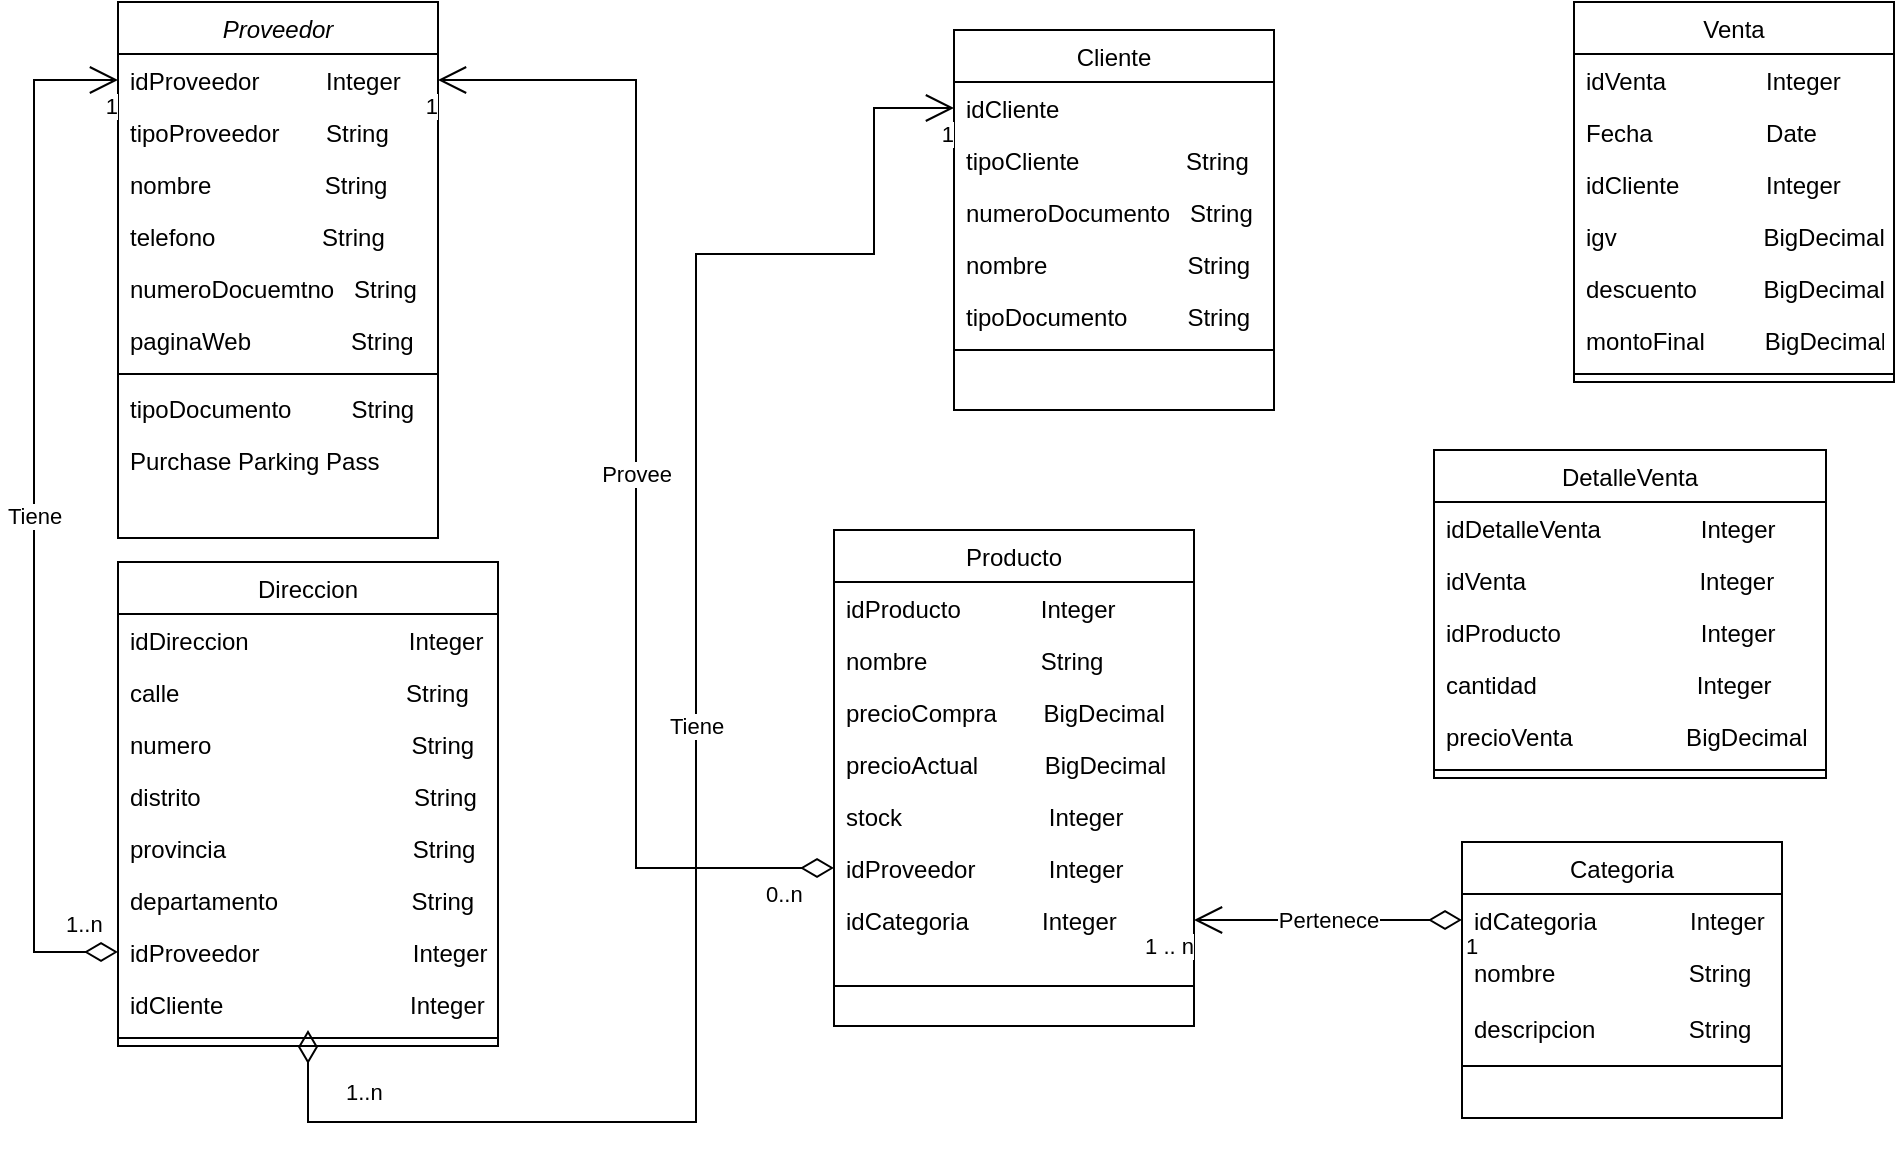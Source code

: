 <mxfile version="22.0.6" type="github">
  <diagram id="C5RBs43oDa-KdzZeNtuy" name="Page-1">
    <mxGraphModel dx="1671" dy="574" grid="1" gridSize="14" guides="1" tooltips="1" connect="1" arrows="1" fold="1" page="1" pageScale="1" pageWidth="690" pageHeight="980" math="0" shadow="0">
      <root>
        <mxCell id="WIyWlLk6GJQsqaUBKTNV-0" />
        <mxCell id="WIyWlLk6GJQsqaUBKTNV-1" parent="WIyWlLk6GJQsqaUBKTNV-0" />
        <mxCell id="zkfFHV4jXpPFQw0GAbJ--0" value="Proveedor" style="swimlane;fontStyle=2;align=center;verticalAlign=top;childLayout=stackLayout;horizontal=1;startSize=26;horizontalStack=0;resizeParent=1;resizeLast=0;collapsible=1;marginBottom=0;rounded=0;shadow=0;strokeWidth=1;" parent="WIyWlLk6GJQsqaUBKTNV-1" vertex="1">
          <mxGeometry x="56" y="14" width="160" height="268" as="geometry">
            <mxRectangle x="230" y="140" width="160" height="26" as="alternateBounds" />
          </mxGeometry>
        </mxCell>
        <mxCell id="zkfFHV4jXpPFQw0GAbJ--1" value="idProveedor          Integer" style="text;align=left;verticalAlign=top;spacingLeft=4;spacingRight=4;overflow=hidden;rotatable=0;points=[[0,0.5],[1,0.5]];portConstraint=eastwest;" parent="zkfFHV4jXpPFQw0GAbJ--0" vertex="1">
          <mxGeometry y="26" width="160" height="26" as="geometry" />
        </mxCell>
        <mxCell id="zkfFHV4jXpPFQw0GAbJ--2" value="tipoProveedor       String" style="text;align=left;verticalAlign=top;spacingLeft=4;spacingRight=4;overflow=hidden;rotatable=0;points=[[0,0.5],[1,0.5]];portConstraint=eastwest;rounded=0;shadow=0;html=0;" parent="zkfFHV4jXpPFQw0GAbJ--0" vertex="1">
          <mxGeometry y="52" width="160" height="26" as="geometry" />
        </mxCell>
        <mxCell id="zkfFHV4jXpPFQw0GAbJ--3" value="nombre                 String" style="text;align=left;verticalAlign=top;spacingLeft=4;spacingRight=4;overflow=hidden;rotatable=0;points=[[0,0.5],[1,0.5]];portConstraint=eastwest;rounded=0;shadow=0;html=0;" parent="zkfFHV4jXpPFQw0GAbJ--0" vertex="1">
          <mxGeometry y="78" width="160" height="26" as="geometry" />
        </mxCell>
        <mxCell id="DCO2wqiV9pH6A_HIt_Pb-0" value="telefono                String" style="text;align=left;verticalAlign=top;spacingLeft=4;spacingRight=4;overflow=hidden;rotatable=0;points=[[0,0.5],[1,0.5]];portConstraint=eastwest;rounded=0;shadow=0;html=0;" vertex="1" parent="zkfFHV4jXpPFQw0GAbJ--0">
          <mxGeometry y="104" width="160" height="26" as="geometry" />
        </mxCell>
        <mxCell id="DCO2wqiV9pH6A_HIt_Pb-5" value="numeroDocuemtno   String" style="text;align=left;verticalAlign=top;spacingLeft=4;spacingRight=4;overflow=hidden;rotatable=0;points=[[0,0.5],[1,0.5]];portConstraint=eastwest;rounded=0;shadow=0;html=0;" vertex="1" parent="zkfFHV4jXpPFQw0GAbJ--0">
          <mxGeometry y="130" width="160" height="26" as="geometry" />
        </mxCell>
        <mxCell id="DCO2wqiV9pH6A_HIt_Pb-7" value="paginaWeb               String" style="text;align=left;verticalAlign=top;spacingLeft=4;spacingRight=4;overflow=hidden;rotatable=0;points=[[0,0.5],[1,0.5]];portConstraint=eastwest;rounded=0;shadow=0;html=0;" vertex="1" parent="zkfFHV4jXpPFQw0GAbJ--0">
          <mxGeometry y="156" width="160" height="26" as="geometry" />
        </mxCell>
        <mxCell id="zkfFHV4jXpPFQw0GAbJ--4" value="" style="line;html=1;strokeWidth=1;align=left;verticalAlign=middle;spacingTop=-1;spacingLeft=3;spacingRight=3;rotatable=0;labelPosition=right;points=[];portConstraint=eastwest;" parent="zkfFHV4jXpPFQw0GAbJ--0" vertex="1">
          <mxGeometry y="182" width="160" height="8" as="geometry" />
        </mxCell>
        <mxCell id="DCO2wqiV9pH6A_HIt_Pb-6" value="tipoDocumento         String" style="text;align=left;verticalAlign=top;spacingLeft=4;spacingRight=4;overflow=hidden;rotatable=0;points=[[0,0.5],[1,0.5]];portConstraint=eastwest;rounded=0;shadow=0;html=0;" vertex="1" parent="zkfFHV4jXpPFQw0GAbJ--0">
          <mxGeometry y="190" width="160" height="26" as="geometry" />
        </mxCell>
        <mxCell id="zkfFHV4jXpPFQw0GAbJ--5" value="Purchase Parking Pass" style="text;align=left;verticalAlign=top;spacingLeft=4;spacingRight=4;overflow=hidden;rotatable=0;points=[[0,0.5],[1,0.5]];portConstraint=eastwest;" parent="zkfFHV4jXpPFQw0GAbJ--0" vertex="1">
          <mxGeometry y="216" width="160" height="26" as="geometry" />
        </mxCell>
        <mxCell id="zkfFHV4jXpPFQw0GAbJ--6" value="Venta" style="swimlane;fontStyle=0;align=center;verticalAlign=top;childLayout=stackLayout;horizontal=1;startSize=26;horizontalStack=0;resizeParent=1;resizeLast=0;collapsible=1;marginBottom=0;rounded=0;shadow=0;strokeWidth=1;" parent="WIyWlLk6GJQsqaUBKTNV-1" vertex="1">
          <mxGeometry x="784" y="14" width="160" height="190" as="geometry">
            <mxRectangle x="130" y="380" width="160" height="26" as="alternateBounds" />
          </mxGeometry>
        </mxCell>
        <mxCell id="zkfFHV4jXpPFQw0GAbJ--7" value="idVenta               Integer" style="text;align=left;verticalAlign=top;spacingLeft=4;spacingRight=4;overflow=hidden;rotatable=0;points=[[0,0.5],[1,0.5]];portConstraint=eastwest;" parent="zkfFHV4jXpPFQw0GAbJ--6" vertex="1">
          <mxGeometry y="26" width="160" height="26" as="geometry" />
        </mxCell>
        <mxCell id="zkfFHV4jXpPFQw0GAbJ--8" value="Fecha                 Date" style="text;align=left;verticalAlign=top;spacingLeft=4;spacingRight=4;overflow=hidden;rotatable=0;points=[[0,0.5],[1,0.5]];portConstraint=eastwest;rounded=0;shadow=0;html=0;" parent="zkfFHV4jXpPFQw0GAbJ--6" vertex="1">
          <mxGeometry y="52" width="160" height="26" as="geometry" />
        </mxCell>
        <mxCell id="DCO2wqiV9pH6A_HIt_Pb-44" value="idCliente             Integer" style="text;align=left;verticalAlign=top;spacingLeft=4;spacingRight=4;overflow=hidden;rotatable=0;points=[[0,0.5],[1,0.5]];portConstraint=eastwest;rounded=0;shadow=0;html=0;" vertex="1" parent="zkfFHV4jXpPFQw0GAbJ--6">
          <mxGeometry y="78" width="160" height="26" as="geometry" />
        </mxCell>
        <mxCell id="DCO2wqiV9pH6A_HIt_Pb-53" value="igv                      BigDecimal" style="text;align=left;verticalAlign=top;spacingLeft=4;spacingRight=4;overflow=hidden;rotatable=0;points=[[0,0.5],[1,0.5]];portConstraint=eastwest;rounded=0;shadow=0;html=0;" vertex="1" parent="zkfFHV4jXpPFQw0GAbJ--6">
          <mxGeometry y="104" width="160" height="26" as="geometry" />
        </mxCell>
        <mxCell id="DCO2wqiV9pH6A_HIt_Pb-54" value="descuento          BigDecimal" style="text;align=left;verticalAlign=top;spacingLeft=4;spacingRight=4;overflow=hidden;rotatable=0;points=[[0,0.5],[1,0.5]];portConstraint=eastwest;rounded=0;shadow=0;html=0;" vertex="1" parent="zkfFHV4jXpPFQw0GAbJ--6">
          <mxGeometry y="130" width="160" height="26" as="geometry" />
        </mxCell>
        <mxCell id="DCO2wqiV9pH6A_HIt_Pb-55" value="montoFinal         BigDecimal" style="text;align=left;verticalAlign=top;spacingLeft=4;spacingRight=4;overflow=hidden;rotatable=0;points=[[0,0.5],[1,0.5]];portConstraint=eastwest;rounded=0;shadow=0;html=0;" vertex="1" parent="zkfFHV4jXpPFQw0GAbJ--6">
          <mxGeometry y="156" width="160" height="26" as="geometry" />
        </mxCell>
        <mxCell id="zkfFHV4jXpPFQw0GAbJ--9" value="" style="line;html=1;strokeWidth=1;align=left;verticalAlign=middle;spacingTop=-1;spacingLeft=3;spacingRight=3;rotatable=0;labelPosition=right;points=[];portConstraint=eastwest;" parent="zkfFHV4jXpPFQw0GAbJ--6" vertex="1">
          <mxGeometry y="182" width="160" height="8" as="geometry" />
        </mxCell>
        <mxCell id="zkfFHV4jXpPFQw0GAbJ--13" value="Producto" style="swimlane;fontStyle=0;align=center;verticalAlign=top;childLayout=stackLayout;horizontal=1;startSize=26;horizontalStack=0;resizeParent=1;resizeLast=0;collapsible=1;marginBottom=0;rounded=0;shadow=0;strokeWidth=1;" parent="WIyWlLk6GJQsqaUBKTNV-1" vertex="1">
          <mxGeometry x="414" y="278" width="180" height="248" as="geometry">
            <mxRectangle x="340" y="380" width="170" height="26" as="alternateBounds" />
          </mxGeometry>
        </mxCell>
        <mxCell id="zkfFHV4jXpPFQw0GAbJ--14" value="idProducto            Integer" style="text;align=left;verticalAlign=top;spacingLeft=4;spacingRight=4;overflow=hidden;rotatable=0;points=[[0,0.5],[1,0.5]];portConstraint=eastwest;" parent="zkfFHV4jXpPFQw0GAbJ--13" vertex="1">
          <mxGeometry y="26" width="180" height="26" as="geometry" />
        </mxCell>
        <mxCell id="DCO2wqiV9pH6A_HIt_Pb-13" value="nombre                 String" style="text;align=left;verticalAlign=top;spacingLeft=4;spacingRight=4;overflow=hidden;rotatable=0;points=[[0,0.5],[1,0.5]];portConstraint=eastwest;" vertex="1" parent="zkfFHV4jXpPFQw0GAbJ--13">
          <mxGeometry y="52" width="180" height="26" as="geometry" />
        </mxCell>
        <mxCell id="DCO2wqiV9pH6A_HIt_Pb-14" value="precioCompra       BigDecimal" style="text;align=left;verticalAlign=top;spacingLeft=4;spacingRight=4;overflow=hidden;rotatable=0;points=[[0,0.5],[1,0.5]];portConstraint=eastwest;" vertex="1" parent="zkfFHV4jXpPFQw0GAbJ--13">
          <mxGeometry y="78" width="180" height="26" as="geometry" />
        </mxCell>
        <mxCell id="DCO2wqiV9pH6A_HIt_Pb-15" value="precioActual          BigDecimal" style="text;align=left;verticalAlign=top;spacingLeft=4;spacingRight=4;overflow=hidden;rotatable=0;points=[[0,0.5],[1,0.5]];portConstraint=eastwest;" vertex="1" parent="zkfFHV4jXpPFQw0GAbJ--13">
          <mxGeometry y="104" width="180" height="26" as="geometry" />
        </mxCell>
        <mxCell id="DCO2wqiV9pH6A_HIt_Pb-16" value="stock                      Integer" style="text;align=left;verticalAlign=top;spacingLeft=4;spacingRight=4;overflow=hidden;rotatable=0;points=[[0,0.5],[1,0.5]];portConstraint=eastwest;" vertex="1" parent="zkfFHV4jXpPFQw0GAbJ--13">
          <mxGeometry y="130" width="180" height="26" as="geometry" />
        </mxCell>
        <mxCell id="DCO2wqiV9pH6A_HIt_Pb-18" value="idProveedor           Integer" style="text;align=left;verticalAlign=top;spacingLeft=4;spacingRight=4;overflow=hidden;rotatable=0;points=[[0,0.5],[1,0.5]];portConstraint=eastwest;" vertex="1" parent="zkfFHV4jXpPFQw0GAbJ--13">
          <mxGeometry y="156" width="180" height="26" as="geometry" />
        </mxCell>
        <mxCell id="DCO2wqiV9pH6A_HIt_Pb-32" value="idCategoria           Integer" style="text;align=left;verticalAlign=top;spacingLeft=4;spacingRight=4;overflow=hidden;rotatable=0;points=[[0,0.5],[1,0.5]];portConstraint=eastwest;" vertex="1" parent="zkfFHV4jXpPFQw0GAbJ--13">
          <mxGeometry y="182" width="180" height="26" as="geometry" />
        </mxCell>
        <mxCell id="zkfFHV4jXpPFQw0GAbJ--15" value="" style="line;html=1;strokeWidth=1;align=left;verticalAlign=middle;spacingTop=-1;spacingLeft=3;spacingRight=3;rotatable=0;labelPosition=right;points=[];portConstraint=eastwest;" parent="zkfFHV4jXpPFQw0GAbJ--13" vertex="1">
          <mxGeometry y="208" width="180" height="40" as="geometry" />
        </mxCell>
        <mxCell id="zkfFHV4jXpPFQw0GAbJ--17" value="Cliente" style="swimlane;fontStyle=0;align=center;verticalAlign=top;childLayout=stackLayout;horizontal=1;startSize=26;horizontalStack=0;resizeParent=1;resizeLast=0;collapsible=1;marginBottom=0;rounded=0;shadow=0;strokeWidth=1;" parent="WIyWlLk6GJQsqaUBKTNV-1" vertex="1">
          <mxGeometry x="474" y="28" width="160" height="190" as="geometry">
            <mxRectangle x="550" y="140" width="160" height="26" as="alternateBounds" />
          </mxGeometry>
        </mxCell>
        <mxCell id="zkfFHV4jXpPFQw0GAbJ--18" value="idCliente" style="text;align=left;verticalAlign=top;spacingLeft=4;spacingRight=4;overflow=hidden;rotatable=0;points=[[0,0.5],[1,0.5]];portConstraint=eastwest;" parent="zkfFHV4jXpPFQw0GAbJ--17" vertex="1">
          <mxGeometry y="26" width="160" height="26" as="geometry" />
        </mxCell>
        <mxCell id="zkfFHV4jXpPFQw0GAbJ--19" value="tipoCliente                String" style="text;align=left;verticalAlign=top;spacingLeft=4;spacingRight=4;overflow=hidden;rotatable=0;points=[[0,0.5],[1,0.5]];portConstraint=eastwest;rounded=0;shadow=0;html=0;" parent="zkfFHV4jXpPFQw0GAbJ--17" vertex="1">
          <mxGeometry y="52" width="160" height="26" as="geometry" />
        </mxCell>
        <mxCell id="zkfFHV4jXpPFQw0GAbJ--20" value="numeroDocumento   String" style="text;align=left;verticalAlign=top;spacingLeft=4;spacingRight=4;overflow=hidden;rotatable=0;points=[[0,0.5],[1,0.5]];portConstraint=eastwest;rounded=0;shadow=0;html=0;" parent="zkfFHV4jXpPFQw0GAbJ--17" vertex="1">
          <mxGeometry y="78" width="160" height="26" as="geometry" />
        </mxCell>
        <mxCell id="zkfFHV4jXpPFQw0GAbJ--21" value="nombre                     String" style="text;align=left;verticalAlign=top;spacingLeft=4;spacingRight=4;overflow=hidden;rotatable=0;points=[[0,0.5],[1,0.5]];portConstraint=eastwest;rounded=0;shadow=0;html=0;" parent="zkfFHV4jXpPFQw0GAbJ--17" vertex="1">
          <mxGeometry y="104" width="160" height="26" as="geometry" />
        </mxCell>
        <mxCell id="zkfFHV4jXpPFQw0GAbJ--22" value="tipoDocumento         String" style="text;align=left;verticalAlign=top;spacingLeft=4;spacingRight=4;overflow=hidden;rotatable=0;points=[[0,0.5],[1,0.5]];portConstraint=eastwest;rounded=0;shadow=0;html=0;" parent="zkfFHV4jXpPFQw0GAbJ--17" vertex="1">
          <mxGeometry y="130" width="160" height="26" as="geometry" />
        </mxCell>
        <mxCell id="zkfFHV4jXpPFQw0GAbJ--23" value="" style="line;html=1;strokeWidth=1;align=left;verticalAlign=middle;spacingTop=-1;spacingLeft=3;spacingRight=3;rotatable=0;labelPosition=right;points=[];portConstraint=eastwest;" parent="zkfFHV4jXpPFQw0GAbJ--17" vertex="1">
          <mxGeometry y="156" width="160" height="8" as="geometry" />
        </mxCell>
        <mxCell id="DCO2wqiV9pH6A_HIt_Pb-1" value="Direccion" style="swimlane;fontStyle=0;align=center;verticalAlign=top;childLayout=stackLayout;horizontal=1;startSize=26;horizontalStack=0;resizeParent=1;resizeLast=0;collapsible=1;marginBottom=0;rounded=0;shadow=0;strokeWidth=1;" vertex="1" parent="WIyWlLk6GJQsqaUBKTNV-1">
          <mxGeometry x="56" y="294" width="190" height="242" as="geometry">
            <mxRectangle x="340" y="380" width="170" height="26" as="alternateBounds" />
          </mxGeometry>
        </mxCell>
        <mxCell id="DCO2wqiV9pH6A_HIt_Pb-4" value="idDireccion                        Integer" style="text;align=left;verticalAlign=top;spacingLeft=4;spacingRight=4;overflow=hidden;rotatable=0;points=[[0,0.5],[1,0.5]];portConstraint=eastwest;" vertex="1" parent="DCO2wqiV9pH6A_HIt_Pb-1">
          <mxGeometry y="26" width="190" height="26" as="geometry" />
        </mxCell>
        <mxCell id="DCO2wqiV9pH6A_HIt_Pb-2" value="calle                                  String" style="text;align=left;verticalAlign=top;spacingLeft=4;spacingRight=4;overflow=hidden;rotatable=0;points=[[0,0.5],[1,0.5]];portConstraint=eastwest;" vertex="1" parent="DCO2wqiV9pH6A_HIt_Pb-1">
          <mxGeometry y="52" width="190" height="26" as="geometry" />
        </mxCell>
        <mxCell id="DCO2wqiV9pH6A_HIt_Pb-8" value="numero                              String" style="text;align=left;verticalAlign=top;spacingLeft=4;spacingRight=4;overflow=hidden;rotatable=0;points=[[0,0.5],[1,0.5]];portConstraint=eastwest;" vertex="1" parent="DCO2wqiV9pH6A_HIt_Pb-1">
          <mxGeometry y="78" width="190" height="26" as="geometry" />
        </mxCell>
        <mxCell id="DCO2wqiV9pH6A_HIt_Pb-9" value="distrito                                String" style="text;align=left;verticalAlign=top;spacingLeft=4;spacingRight=4;overflow=hidden;rotatable=0;points=[[0,0.5],[1,0.5]];portConstraint=eastwest;" vertex="1" parent="DCO2wqiV9pH6A_HIt_Pb-1">
          <mxGeometry y="104" width="190" height="26" as="geometry" />
        </mxCell>
        <mxCell id="DCO2wqiV9pH6A_HIt_Pb-10" value="provincia                            String" style="text;align=left;verticalAlign=top;spacingLeft=4;spacingRight=4;overflow=hidden;rotatable=0;points=[[0,0.5],[1,0.5]];portConstraint=eastwest;" vertex="1" parent="DCO2wqiV9pH6A_HIt_Pb-1">
          <mxGeometry y="130" width="190" height="26" as="geometry" />
        </mxCell>
        <mxCell id="DCO2wqiV9pH6A_HIt_Pb-11" value="departamento                    String" style="text;align=left;verticalAlign=top;spacingLeft=4;spacingRight=4;overflow=hidden;rotatable=0;points=[[0,0.5],[1,0.5]];portConstraint=eastwest;" vertex="1" parent="DCO2wqiV9pH6A_HIt_Pb-1">
          <mxGeometry y="156" width="190" height="26" as="geometry" />
        </mxCell>
        <mxCell id="DCO2wqiV9pH6A_HIt_Pb-35" value="idProveedor                       Integer" style="text;align=left;verticalAlign=top;spacingLeft=4;spacingRight=4;overflow=hidden;rotatable=0;points=[[0,0.5],[1,0.5]];portConstraint=eastwest;" vertex="1" parent="DCO2wqiV9pH6A_HIt_Pb-1">
          <mxGeometry y="182" width="190" height="26" as="geometry" />
        </mxCell>
        <mxCell id="DCO2wqiV9pH6A_HIt_Pb-36" value="idCliente                            Integer" style="text;align=left;verticalAlign=top;spacingLeft=4;spacingRight=4;overflow=hidden;rotatable=0;points=[[0,0.5],[1,0.5]];portConstraint=eastwest;" vertex="1" parent="DCO2wqiV9pH6A_HIt_Pb-1">
          <mxGeometry y="208" width="190" height="26" as="geometry" />
        </mxCell>
        <mxCell id="DCO2wqiV9pH6A_HIt_Pb-3" value="" style="line;html=1;strokeWidth=1;align=left;verticalAlign=middle;spacingTop=-1;spacingLeft=3;spacingRight=3;rotatable=0;labelPosition=right;points=[];portConstraint=eastwest;" vertex="1" parent="DCO2wqiV9pH6A_HIt_Pb-1">
          <mxGeometry y="234" width="190" height="8" as="geometry" />
        </mxCell>
        <mxCell id="DCO2wqiV9pH6A_HIt_Pb-19" value="Provee" style="endArrow=open;html=1;endSize=12;startArrow=diamondThin;startSize=14;startFill=0;edgeStyle=orthogonalEdgeStyle;rounded=0;" edge="1" parent="WIyWlLk6GJQsqaUBKTNV-1" source="DCO2wqiV9pH6A_HIt_Pb-18" target="zkfFHV4jXpPFQw0GAbJ--1">
          <mxGeometry relative="1" as="geometry">
            <mxPoint x="454" y="318" as="sourcePoint" />
            <mxPoint x="614" y="318" as="targetPoint" />
          </mxGeometry>
        </mxCell>
        <mxCell id="DCO2wqiV9pH6A_HIt_Pb-20" value="0..n" style="edgeLabel;resizable=0;html=1;align=left;verticalAlign=top;" connectable="0" vertex="1" parent="DCO2wqiV9pH6A_HIt_Pb-19">
          <mxGeometry x="-1" relative="1" as="geometry">
            <mxPoint x="-36" as="offset" />
          </mxGeometry>
        </mxCell>
        <mxCell id="DCO2wqiV9pH6A_HIt_Pb-21" value="1" style="edgeLabel;resizable=0;html=1;align=right;verticalAlign=top;" connectable="0" vertex="1" parent="DCO2wqiV9pH6A_HIt_Pb-19">
          <mxGeometry x="1" relative="1" as="geometry" />
        </mxCell>
        <mxCell id="DCO2wqiV9pH6A_HIt_Pb-23" value="Categoria" style="swimlane;fontStyle=0;align=center;verticalAlign=top;childLayout=stackLayout;horizontal=1;startSize=26;horizontalStack=0;resizeParent=1;resizeLast=0;collapsible=1;marginBottom=0;rounded=0;shadow=0;strokeWidth=1;" vertex="1" parent="WIyWlLk6GJQsqaUBKTNV-1">
          <mxGeometry x="728" y="434" width="160" height="138" as="geometry">
            <mxRectangle x="130" y="380" width="160" height="26" as="alternateBounds" />
          </mxGeometry>
        </mxCell>
        <mxCell id="DCO2wqiV9pH6A_HIt_Pb-24" value="idCategoria              Integer" style="text;align=left;verticalAlign=top;spacingLeft=4;spacingRight=4;overflow=hidden;rotatable=0;points=[[0,0.5],[1,0.5]];portConstraint=eastwest;" vertex="1" parent="DCO2wqiV9pH6A_HIt_Pb-23">
          <mxGeometry y="26" width="160" height="26" as="geometry" />
        </mxCell>
        <mxCell id="DCO2wqiV9pH6A_HIt_Pb-25" value="nombre                    String" style="text;align=left;verticalAlign=top;spacingLeft=4;spacingRight=4;overflow=hidden;rotatable=0;points=[[0,0.5],[1,0.5]];portConstraint=eastwest;rounded=0;shadow=0;html=0;" vertex="1" parent="DCO2wqiV9pH6A_HIt_Pb-23">
          <mxGeometry y="52" width="160" height="28" as="geometry" />
        </mxCell>
        <mxCell id="DCO2wqiV9pH6A_HIt_Pb-33" value="descripcion              String" style="text;align=left;verticalAlign=top;spacingLeft=4;spacingRight=4;overflow=hidden;rotatable=0;points=[[0,0.5],[1,0.5]];portConstraint=eastwest;rounded=0;shadow=0;html=0;" vertex="1" parent="DCO2wqiV9pH6A_HIt_Pb-23">
          <mxGeometry y="80" width="160" height="28" as="geometry" />
        </mxCell>
        <mxCell id="DCO2wqiV9pH6A_HIt_Pb-26" value="" style="line;html=1;strokeWidth=1;align=left;verticalAlign=middle;spacingTop=-1;spacingLeft=3;spacingRight=3;rotatable=0;labelPosition=right;points=[];portConstraint=eastwest;" vertex="1" parent="DCO2wqiV9pH6A_HIt_Pb-23">
          <mxGeometry y="108" width="160" height="8" as="geometry" />
        </mxCell>
        <mxCell id="DCO2wqiV9pH6A_HIt_Pb-29" value="Pertenece" style="endArrow=open;html=1;endSize=12;startArrow=diamondThin;startSize=14;startFill=0;edgeStyle=orthogonalEdgeStyle;rounded=0;" edge="1" parent="WIyWlLk6GJQsqaUBKTNV-1" source="DCO2wqiV9pH6A_HIt_Pb-24" target="DCO2wqiV9pH6A_HIt_Pb-32">
          <mxGeometry relative="1" as="geometry">
            <mxPoint x="444" y="218" as="sourcePoint" />
            <mxPoint x="404" y="108" as="targetPoint" />
          </mxGeometry>
        </mxCell>
        <mxCell id="DCO2wqiV9pH6A_HIt_Pb-30" value="1" style="edgeLabel;resizable=0;html=1;align=left;verticalAlign=top;" connectable="0" vertex="1" parent="DCO2wqiV9pH6A_HIt_Pb-29">
          <mxGeometry x="-1" relative="1" as="geometry" />
        </mxCell>
        <mxCell id="DCO2wqiV9pH6A_HIt_Pb-31" value="1 .. n" style="edgeLabel;resizable=0;html=1;align=right;verticalAlign=top;" connectable="0" vertex="1" parent="DCO2wqiV9pH6A_HIt_Pb-29">
          <mxGeometry x="1" relative="1" as="geometry" />
        </mxCell>
        <mxCell id="DCO2wqiV9pH6A_HIt_Pb-37" value="Tiene" style="endArrow=open;html=1;endSize=12;startArrow=diamondThin;startSize=14;startFill=0;edgeStyle=orthogonalEdgeStyle;rounded=0;entryX=0;entryY=0.5;entryDx=0;entryDy=0;" edge="1" parent="WIyWlLk6GJQsqaUBKTNV-1" source="DCO2wqiV9pH6A_HIt_Pb-35" target="zkfFHV4jXpPFQw0GAbJ--1">
          <mxGeometry relative="1" as="geometry">
            <mxPoint x="474" y="534" as="sourcePoint" />
            <mxPoint x="276" y="140" as="targetPoint" />
            <Array as="points">
              <mxPoint x="14" y="489" />
              <mxPoint x="14" y="53" />
            </Array>
          </mxGeometry>
        </mxCell>
        <mxCell id="DCO2wqiV9pH6A_HIt_Pb-38" value="1..n" style="edgeLabel;resizable=0;html=1;align=left;verticalAlign=top;" connectable="0" vertex="1" parent="DCO2wqiV9pH6A_HIt_Pb-37">
          <mxGeometry x="-1" relative="1" as="geometry">
            <mxPoint x="-28" y="-27" as="offset" />
          </mxGeometry>
        </mxCell>
        <mxCell id="DCO2wqiV9pH6A_HIt_Pb-39" value="1" style="edgeLabel;resizable=0;html=1;align=right;verticalAlign=top;" connectable="0" vertex="1" parent="DCO2wqiV9pH6A_HIt_Pb-37">
          <mxGeometry x="1" relative="1" as="geometry" />
        </mxCell>
        <mxCell id="DCO2wqiV9pH6A_HIt_Pb-40" value="Tiene" style="endArrow=open;html=1;endSize=12;startArrow=diamondThin;startSize=14;startFill=0;edgeStyle=orthogonalEdgeStyle;rounded=0;" edge="1" parent="WIyWlLk6GJQsqaUBKTNV-1" source="DCO2wqiV9pH6A_HIt_Pb-36" target="zkfFHV4jXpPFQw0GAbJ--18">
          <mxGeometry relative="1" as="geometry">
            <mxPoint x="294" y="546" as="sourcePoint" />
            <mxPoint x="373" y="140" as="targetPoint" />
            <Array as="points">
              <mxPoint x="151" y="574" />
              <mxPoint x="345" y="574" />
              <mxPoint x="345" y="140" />
              <mxPoint x="434" y="140" />
              <mxPoint x="434" y="67" />
            </Array>
          </mxGeometry>
        </mxCell>
        <mxCell id="DCO2wqiV9pH6A_HIt_Pb-41" value="1..n" style="edgeLabel;resizable=0;html=1;align=left;verticalAlign=top;" connectable="0" vertex="1" parent="DCO2wqiV9pH6A_HIt_Pb-40">
          <mxGeometry x="-1" relative="1" as="geometry">
            <mxPoint x="17" y="18" as="offset" />
          </mxGeometry>
        </mxCell>
        <mxCell id="DCO2wqiV9pH6A_HIt_Pb-42" value="1" style="edgeLabel;resizable=0;html=1;align=right;verticalAlign=top;" connectable="0" vertex="1" parent="DCO2wqiV9pH6A_HIt_Pb-40">
          <mxGeometry x="1" relative="1" as="geometry" />
        </mxCell>
        <mxCell id="DCO2wqiV9pH6A_HIt_Pb-46" value="DetalleVenta" style="swimlane;fontStyle=0;align=center;verticalAlign=top;childLayout=stackLayout;horizontal=1;startSize=26;horizontalStack=0;resizeParent=1;resizeLast=0;collapsible=1;marginBottom=0;rounded=0;shadow=0;strokeWidth=1;" vertex="1" parent="WIyWlLk6GJQsqaUBKTNV-1">
          <mxGeometry x="714" y="238" width="196" height="164" as="geometry">
            <mxRectangle x="130" y="380" width="160" height="26" as="alternateBounds" />
          </mxGeometry>
        </mxCell>
        <mxCell id="DCO2wqiV9pH6A_HIt_Pb-47" value="idDetalleVenta               Integer" style="text;align=left;verticalAlign=top;spacingLeft=4;spacingRight=4;overflow=hidden;rotatable=0;points=[[0,0.5],[1,0.5]];portConstraint=eastwest;" vertex="1" parent="DCO2wqiV9pH6A_HIt_Pb-46">
          <mxGeometry y="26" width="196" height="26" as="geometry" />
        </mxCell>
        <mxCell id="DCO2wqiV9pH6A_HIt_Pb-48" value="idVenta                          Integer" style="text;align=left;verticalAlign=top;spacingLeft=4;spacingRight=4;overflow=hidden;rotatable=0;points=[[0,0.5],[1,0.5]];portConstraint=eastwest;rounded=0;shadow=0;html=0;" vertex="1" parent="DCO2wqiV9pH6A_HIt_Pb-46">
          <mxGeometry y="52" width="196" height="26" as="geometry" />
        </mxCell>
        <mxCell id="DCO2wqiV9pH6A_HIt_Pb-49" value="idProducto                     Integer" style="text;align=left;verticalAlign=top;spacingLeft=4;spacingRight=4;overflow=hidden;rotatable=0;points=[[0,0.5],[1,0.5]];portConstraint=eastwest;rounded=0;shadow=0;html=0;" vertex="1" parent="DCO2wqiV9pH6A_HIt_Pb-46">
          <mxGeometry y="78" width="196" height="26" as="geometry" />
        </mxCell>
        <mxCell id="DCO2wqiV9pH6A_HIt_Pb-57" value="cantidad                        Integer" style="text;align=left;verticalAlign=top;spacingLeft=4;spacingRight=4;overflow=hidden;rotatable=0;points=[[0,0.5],[1,0.5]];portConstraint=eastwest;rounded=0;shadow=0;html=0;" vertex="1" parent="DCO2wqiV9pH6A_HIt_Pb-46">
          <mxGeometry y="104" width="196" height="26" as="geometry" />
        </mxCell>
        <mxCell id="DCO2wqiV9pH6A_HIt_Pb-56" value="precioVenta                 BigDecimal" style="text;align=left;verticalAlign=top;spacingLeft=4;spacingRight=4;overflow=hidden;rotatable=0;points=[[0,0.5],[1,0.5]];portConstraint=eastwest;rounded=0;shadow=0;html=0;" vertex="1" parent="DCO2wqiV9pH6A_HIt_Pb-46">
          <mxGeometry y="130" width="196" height="26" as="geometry" />
        </mxCell>
        <mxCell id="DCO2wqiV9pH6A_HIt_Pb-50" value="" style="line;html=1;strokeWidth=1;align=left;verticalAlign=middle;spacingTop=-1;spacingLeft=3;spacingRight=3;rotatable=0;labelPosition=right;points=[];portConstraint=eastwest;" vertex="1" parent="DCO2wqiV9pH6A_HIt_Pb-46">
          <mxGeometry y="156" width="196" height="8" as="geometry" />
        </mxCell>
      </root>
    </mxGraphModel>
  </diagram>
</mxfile>
